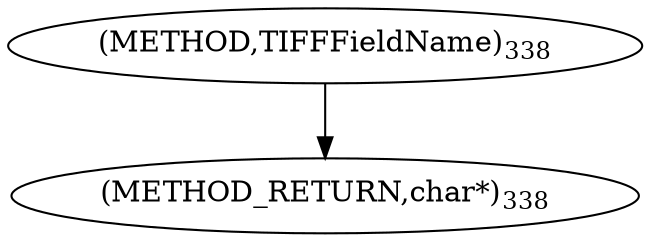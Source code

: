 digraph "TIFFFieldName" {  
"8439" [label = <(METHOD,TIFFFieldName)<SUB>338</SUB>> ]
"8441" [label = <(METHOD_RETURN,char*)<SUB>338</SUB>> ]
  "8439" -> "8441" 
}
